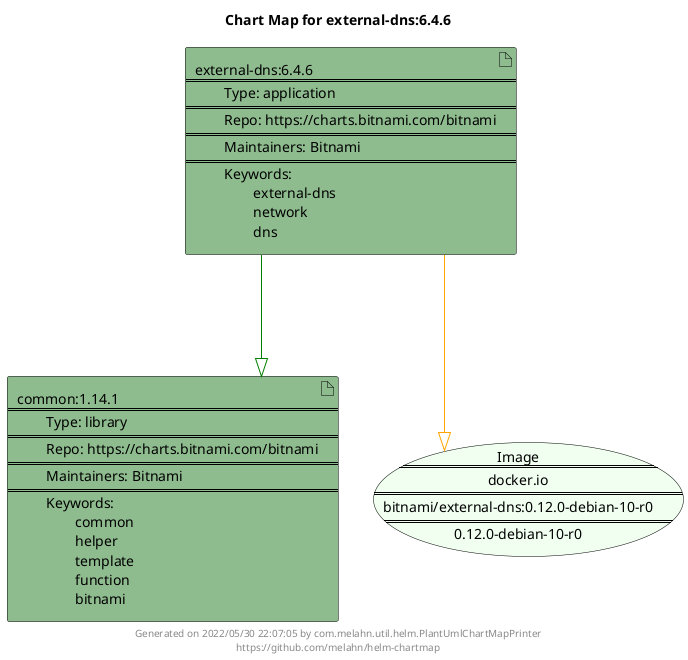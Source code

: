@startuml
skinparam linetype ortho
skinparam backgroundColor white
skinparam usecaseBorderColor black
skinparam usecaseArrowColor LightSlateGray
skinparam artifactBorderColor black
skinparam artifactArrowColor LightSlateGray

title Chart Map for external-dns:6.4.6

'There are 2 referenced Helm Charts
artifact "external-dns:6.4.6\n====\n\tType: application\n====\n\tRepo: https://charts.bitnami.com/bitnami\n====\n\tMaintainers: Bitnami\n====\n\tKeywords: \n\t\texternal-dns\n\t\tnetwork\n\t\tdns" as external_dns_6_4_6 #DarkSeaGreen
artifact "common:1.14.1\n====\n\tType: library\n====\n\tRepo: https://charts.bitnami.com/bitnami\n====\n\tMaintainers: Bitnami\n====\n\tKeywords: \n\t\tcommon\n\t\thelper\n\t\ttemplate\n\t\tfunction\n\t\tbitnami" as common_1_14_1 #DarkSeaGreen

'There is one referenced Docker Image
usecase "Image\n====\ndocker.io\n====\nbitnami/external-dns:0.12.0-debian-10-r0\n====\n0.12.0-debian-10-r0" as docker_io_bitnami_external_dns_0_12_0_debian_10_r0 #HoneyDew

'Chart Dependencies
external_dns_6_4_6--[#green]-|>common_1_14_1
external_dns_6_4_6--[#orange]-|>docker_io_bitnami_external_dns_0_12_0_debian_10_r0

center footer Generated on 2022/05/30 22:07:05 by com.melahn.util.helm.PlantUmlChartMapPrinter\nhttps://github.com/melahn/helm-chartmap
@enduml
